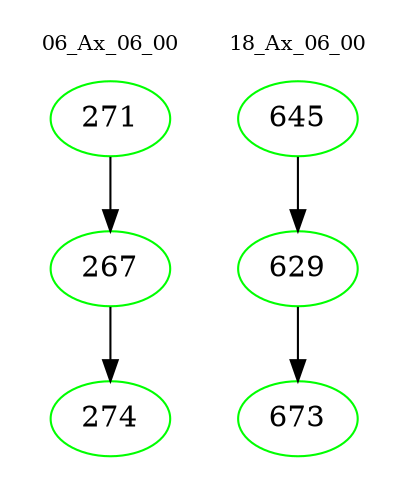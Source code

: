 digraph{
subgraph cluster_0 {
color = white
label = "06_Ax_06_00";
fontsize=10;
T0_271 [label="271", color="green"]
T0_271 -> T0_267 [color="black"]
T0_267 [label="267", color="green"]
T0_267 -> T0_274 [color="black"]
T0_274 [label="274", color="green"]
}
subgraph cluster_1 {
color = white
label = "18_Ax_06_00";
fontsize=10;
T1_645 [label="645", color="green"]
T1_645 -> T1_629 [color="black"]
T1_629 [label="629", color="green"]
T1_629 -> T1_673 [color="black"]
T1_673 [label="673", color="green"]
}
}
